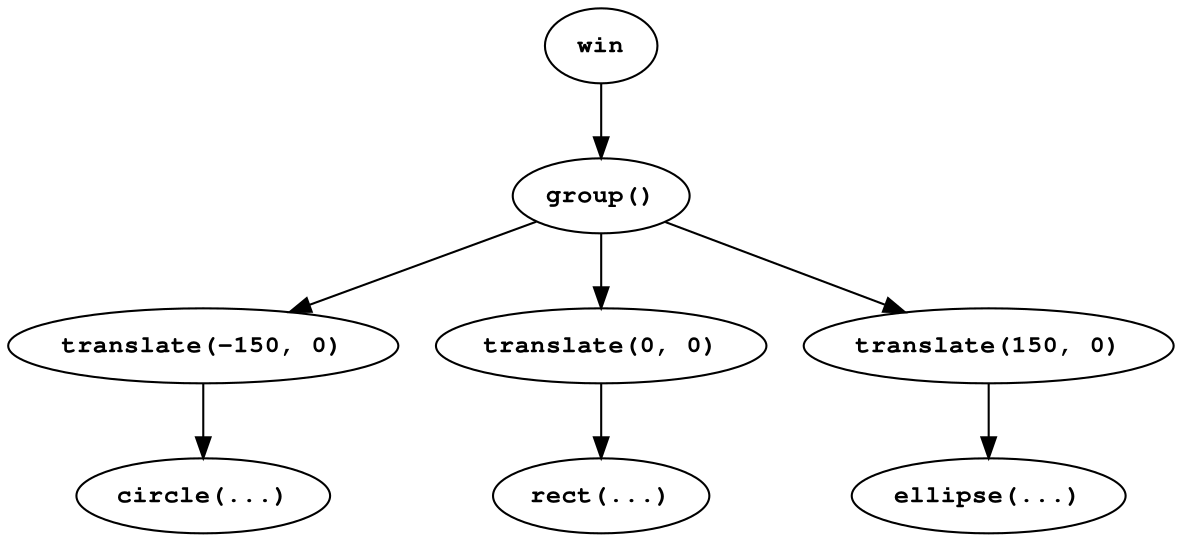 digraph {
    node [fontname="Courier bold", fontsize="12"];
    win [label="win"]
    group [label="group()"]
    translate1 [label="translate(-150, 0)"]
    translate2 [label="translate(0, 0)"]
    translate3 [label="translate(150, 0)"]
    circle [label="circle(...)"]
    rect [label="rect(...)"]
    ellipse [label="ellipse(...)"]
    win -> group -> translate1 -> circle
    group -> translate2 -> rect
    group -> translate3 -> ellipse
}
